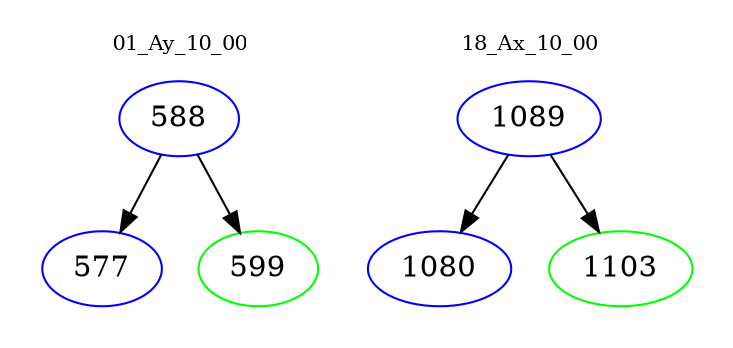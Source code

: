 digraph{
subgraph cluster_0 {
color = white
label = "01_Ay_10_00";
fontsize=10;
T0_588 [label="588", color="blue"]
T0_588 -> T0_577 [color="black"]
T0_577 [label="577", color="blue"]
T0_588 -> T0_599 [color="black"]
T0_599 [label="599", color="green"]
}
subgraph cluster_1 {
color = white
label = "18_Ax_10_00";
fontsize=10;
T1_1089 [label="1089", color="blue"]
T1_1089 -> T1_1080 [color="black"]
T1_1080 [label="1080", color="blue"]
T1_1089 -> T1_1103 [color="black"]
T1_1103 [label="1103", color="green"]
}
}
